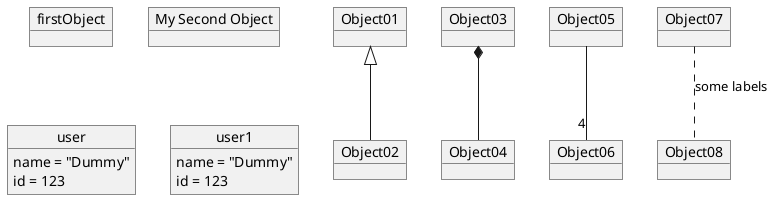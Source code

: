 @startuml simple 
' object 
object firstObject
object "My Second Object" as o2


object Object01
object Object02
object Object03
object Object04
object Object05
object Object06
object Object07
object Object08



Object01 <|-- Object02
Object03*-- Object04
Object05-- "4" Object06
Object07.. Object08 : some labels


object user
user : name = "Dummy"
user : id = 123

object user1 {
name = "Dummy"
id = 123
}
/'
类图中的通用定义
'/
@enduml